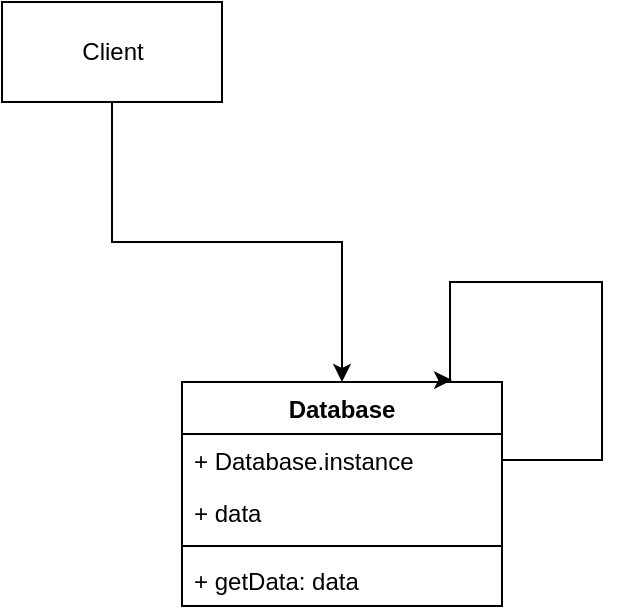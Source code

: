 <mxfile version="14.6.13" type="device"><diagram id="40bR8L9Sfwtvibf9JyaZ" name="Страница 1"><mxGraphModel dx="1086" dy="806" grid="1" gridSize="10" guides="1" tooltips="1" connect="1" arrows="1" fold="1" page="1" pageScale="1" pageWidth="827" pageHeight="1169" math="0" shadow="0"><root><mxCell id="0"/><mxCell id="1" parent="0"/><mxCell id="uUDxXpt7qcaSPnHp1Rwb-1" value="Database" style="swimlane;fontStyle=1;align=center;verticalAlign=top;childLayout=stackLayout;horizontal=1;startSize=26;horizontalStack=0;resizeParent=1;resizeParentMax=0;resizeLast=0;collapsible=1;marginBottom=0;" vertex="1" parent="1"><mxGeometry x="330" y="370" width="160" height="112" as="geometry"/></mxCell><mxCell id="uUDxXpt7qcaSPnHp1Rwb-2" value="+ Database.instance" style="text;strokeColor=none;fillColor=none;align=left;verticalAlign=top;spacingLeft=4;spacingRight=4;overflow=hidden;rotatable=0;points=[[0,0.5],[1,0.5]];portConstraint=eastwest;" vertex="1" parent="uUDxXpt7qcaSPnHp1Rwb-1"><mxGeometry y="26" width="160" height="26" as="geometry"/></mxCell><mxCell id="uUDxXpt7qcaSPnHp1Rwb-5" value="+ data" style="text;strokeColor=none;fillColor=none;align=left;verticalAlign=top;spacingLeft=4;spacingRight=4;overflow=hidden;rotatable=0;points=[[0,0.5],[1,0.5]];portConstraint=eastwest;" vertex="1" parent="uUDxXpt7qcaSPnHp1Rwb-1"><mxGeometry y="52" width="160" height="26" as="geometry"/></mxCell><mxCell id="uUDxXpt7qcaSPnHp1Rwb-3" value="" style="line;strokeWidth=1;fillColor=none;align=left;verticalAlign=middle;spacingTop=-1;spacingLeft=3;spacingRight=3;rotatable=0;labelPosition=right;points=[];portConstraint=eastwest;" vertex="1" parent="uUDxXpt7qcaSPnHp1Rwb-1"><mxGeometry y="78" width="160" height="8" as="geometry"/></mxCell><mxCell id="uUDxXpt7qcaSPnHp1Rwb-4" value="+ getData: data" style="text;strokeColor=none;fillColor=none;align=left;verticalAlign=top;spacingLeft=4;spacingRight=4;overflow=hidden;rotatable=0;points=[[0,0.5],[1,0.5]];portConstraint=eastwest;" vertex="1" parent="uUDxXpt7qcaSPnHp1Rwb-1"><mxGeometry y="86" width="160" height="26" as="geometry"/></mxCell><mxCell id="uUDxXpt7qcaSPnHp1Rwb-8" style="edgeStyle=orthogonalEdgeStyle;rounded=0;orthogonalLoop=1;jettySize=auto;html=1;exitX=1;exitY=0.5;exitDx=0;exitDy=0;entryX=0.844;entryY=-0.009;entryDx=0;entryDy=0;entryPerimeter=0;" edge="1" parent="uUDxXpt7qcaSPnHp1Rwb-1" source="uUDxXpt7qcaSPnHp1Rwb-2" target="uUDxXpt7qcaSPnHp1Rwb-1"><mxGeometry relative="1" as="geometry"><mxPoint x="134" y="-30" as="targetPoint"/><Array as="points"><mxPoint x="210" y="39"/><mxPoint x="210" y="-50"/><mxPoint x="134" y="-50"/></Array></mxGeometry></mxCell><mxCell id="uUDxXpt7qcaSPnHp1Rwb-7" style="edgeStyle=orthogonalEdgeStyle;rounded=0;orthogonalLoop=1;jettySize=auto;html=1;exitX=0.5;exitY=1;exitDx=0;exitDy=0;" edge="1" parent="1" source="uUDxXpt7qcaSPnHp1Rwb-6" target="uUDxXpt7qcaSPnHp1Rwb-1"><mxGeometry relative="1" as="geometry"/></mxCell><mxCell id="uUDxXpt7qcaSPnHp1Rwb-6" value="Client" style="html=1;" vertex="1" parent="1"><mxGeometry x="240" y="180" width="110" height="50" as="geometry"/></mxCell></root></mxGraphModel></diagram></mxfile>